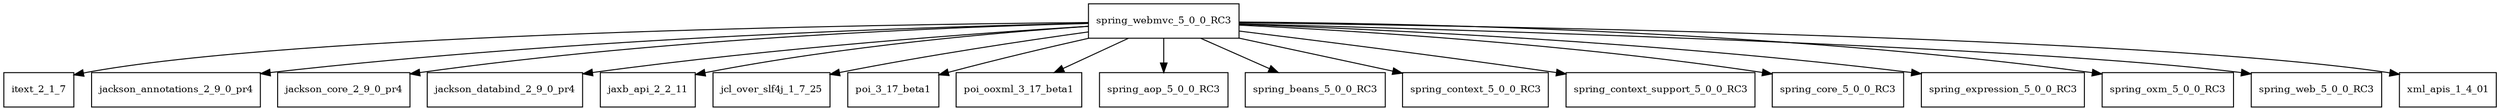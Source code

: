 digraph spring_webmvc_5_0_0_RC3_dependencies {
  node [shape = box, fontsize=10.0];
  spring_webmvc_5_0_0_RC3 -> itext_2_1_7;
  spring_webmvc_5_0_0_RC3 -> jackson_annotations_2_9_0_pr4;
  spring_webmvc_5_0_0_RC3 -> jackson_core_2_9_0_pr4;
  spring_webmvc_5_0_0_RC3 -> jackson_databind_2_9_0_pr4;
  spring_webmvc_5_0_0_RC3 -> jaxb_api_2_2_11;
  spring_webmvc_5_0_0_RC3 -> jcl_over_slf4j_1_7_25;
  spring_webmvc_5_0_0_RC3 -> poi_3_17_beta1;
  spring_webmvc_5_0_0_RC3 -> poi_ooxml_3_17_beta1;
  spring_webmvc_5_0_0_RC3 -> spring_aop_5_0_0_RC3;
  spring_webmvc_5_0_0_RC3 -> spring_beans_5_0_0_RC3;
  spring_webmvc_5_0_0_RC3 -> spring_context_5_0_0_RC3;
  spring_webmvc_5_0_0_RC3 -> spring_context_support_5_0_0_RC3;
  spring_webmvc_5_0_0_RC3 -> spring_core_5_0_0_RC3;
  spring_webmvc_5_0_0_RC3 -> spring_expression_5_0_0_RC3;
  spring_webmvc_5_0_0_RC3 -> spring_oxm_5_0_0_RC3;
  spring_webmvc_5_0_0_RC3 -> spring_web_5_0_0_RC3;
  spring_webmvc_5_0_0_RC3 -> xml_apis_1_4_01;
}

